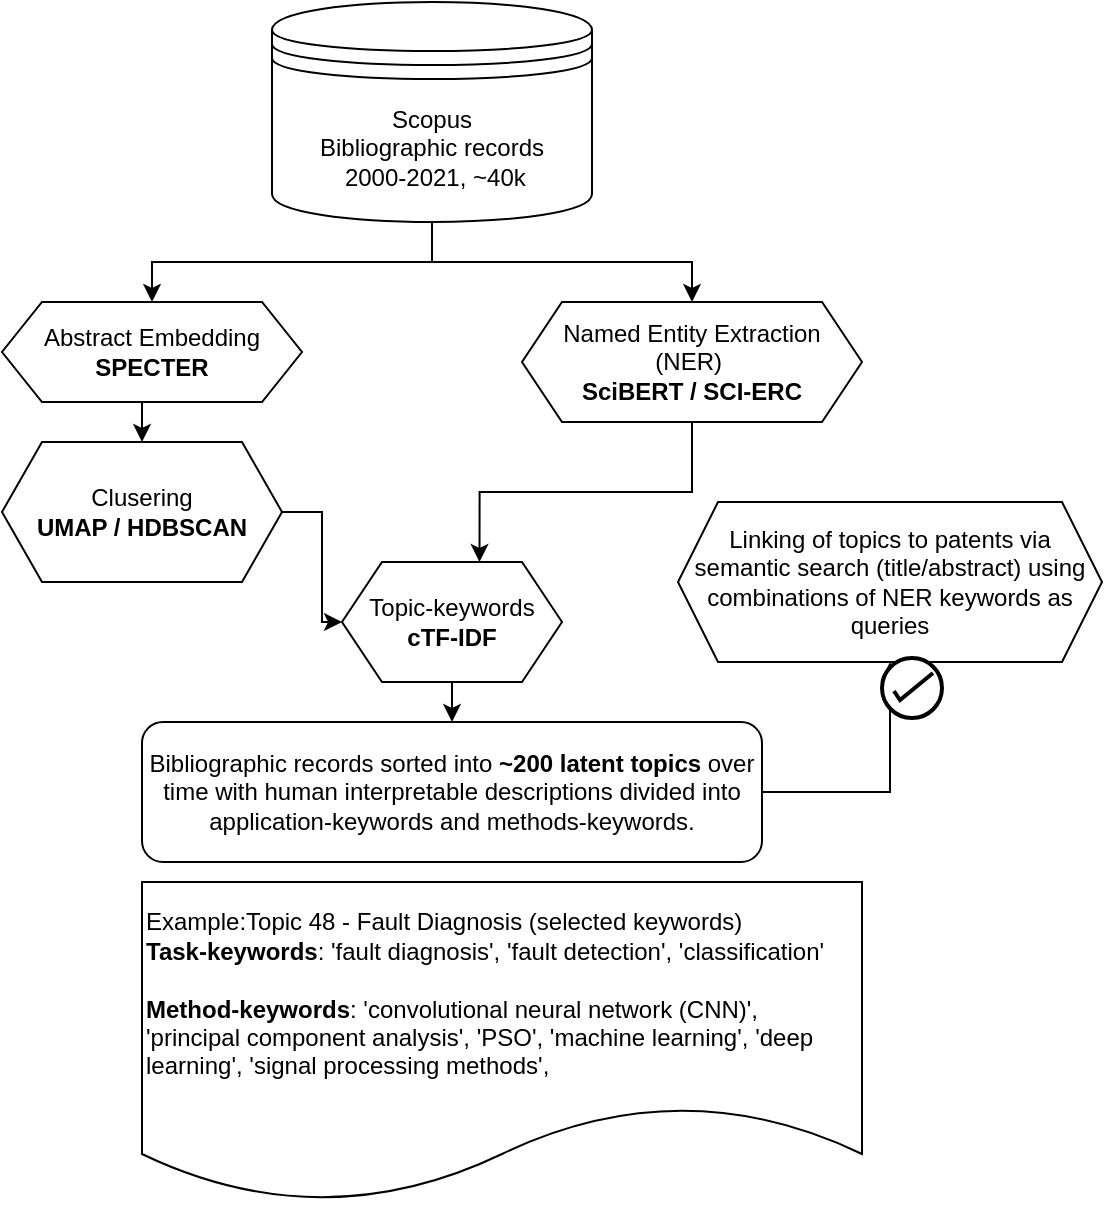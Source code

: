 <mxfile version="16.4.7" type="github"><diagram id="xmpSBvKa1lmOMdrvXbMN" name="Page-1"><mxGraphModel dx="946" dy="564" grid="1" gridSize="10" guides="1" tooltips="1" connect="1" arrows="1" fold="1" page="1" pageScale="1" pageWidth="850" pageHeight="1100" math="0" shadow="0"><root><mxCell id="0"/><mxCell id="1" parent="0"/><mxCell id="heHjXcSPuRc9zesgZTG5-9" style="edgeStyle=orthogonalEdgeStyle;rounded=0;orthogonalLoop=1;jettySize=auto;html=1;exitX=0.5;exitY=1;exitDx=0;exitDy=0;entryX=0.5;entryY=0;entryDx=0;entryDy=0;" parent="1" source="heHjXcSPuRc9zesgZTG5-2" target="heHjXcSPuRc9zesgZTG5-4" edge="1"><mxGeometry relative="1" as="geometry"/></mxCell><mxCell id="heHjXcSPuRc9zesgZTG5-10" style="edgeStyle=orthogonalEdgeStyle;rounded=0;orthogonalLoop=1;jettySize=auto;html=1;exitX=0.5;exitY=1;exitDx=0;exitDy=0;" parent="1" source="heHjXcSPuRc9zesgZTG5-2" target="heHjXcSPuRc9zesgZTG5-5" edge="1"><mxGeometry relative="1" as="geometry"/></mxCell><mxCell id="heHjXcSPuRc9zesgZTG5-2" value="Scopus&lt;br&gt;Bibliographic records&lt;br&gt;&amp;nbsp;2000-2021, ~40k" style="shape=datastore;whiteSpace=wrap;html=1;" parent="1" vertex="1"><mxGeometry x="155" y="60" width="160" height="110" as="geometry"/></mxCell><mxCell id="heHjXcSPuRc9zesgZTG5-12" style="edgeStyle=orthogonalEdgeStyle;rounded=0;orthogonalLoop=1;jettySize=auto;html=1;exitX=0.5;exitY=1;exitDx=0;exitDy=0;entryX=0.5;entryY=0;entryDx=0;entryDy=0;" parent="1" source="heHjXcSPuRc9zesgZTG5-4" target="heHjXcSPuRc9zesgZTG5-6" edge="1"><mxGeometry relative="1" as="geometry"/></mxCell><mxCell id="heHjXcSPuRc9zesgZTG5-4" value="Abstract Embedding&lt;br&gt;&lt;b&gt;SPECTER&lt;/b&gt;" style="shape=hexagon;perimeter=hexagonPerimeter2;whiteSpace=wrap;html=1;fixedSize=1;" parent="1" vertex="1"><mxGeometry x="20" y="210" width="150" height="50" as="geometry"/></mxCell><mxCell id="heHjXcSPuRc9zesgZTG5-14" style="edgeStyle=orthogonalEdgeStyle;rounded=0;orthogonalLoop=1;jettySize=auto;html=1;exitX=0.5;exitY=1;exitDx=0;exitDy=0;entryX=0.625;entryY=0;entryDx=0;entryDy=0;" parent="1" source="heHjXcSPuRc9zesgZTG5-5" target="heHjXcSPuRc9zesgZTG5-7" edge="1"><mxGeometry relative="1" as="geometry"/></mxCell><mxCell id="heHjXcSPuRc9zesgZTG5-5" value="Named Entity Extraction (NER)&amp;nbsp;&lt;br&gt;&lt;b&gt;SciBERT /&amp;nbsp;SCI-ERC&lt;/b&gt;" style="shape=hexagon;perimeter=hexagonPerimeter2;whiteSpace=wrap;html=1;fixedSize=1;" parent="1" vertex="1"><mxGeometry x="280" y="210" width="170" height="60" as="geometry"/></mxCell><mxCell id="heHjXcSPuRc9zesgZTG5-15" style="edgeStyle=orthogonalEdgeStyle;rounded=0;orthogonalLoop=1;jettySize=auto;html=1;exitX=1;exitY=0.5;exitDx=0;exitDy=0;" parent="1" source="heHjXcSPuRc9zesgZTG5-6" target="heHjXcSPuRc9zesgZTG5-7" edge="1"><mxGeometry relative="1" as="geometry"/></mxCell><mxCell id="heHjXcSPuRc9zesgZTG5-6" value="Clusering&lt;br&gt;&lt;b&gt;UMAP / HDBSCAN&lt;/b&gt;" style="shape=hexagon;perimeter=hexagonPerimeter2;whiteSpace=wrap;html=1;fixedSize=1;" parent="1" vertex="1"><mxGeometry x="20" y="280" width="140" height="70" as="geometry"/></mxCell><mxCell id="heHjXcSPuRc9zesgZTG5-17" style="edgeStyle=orthogonalEdgeStyle;rounded=0;orthogonalLoop=1;jettySize=auto;html=1;exitX=0.5;exitY=1;exitDx=0;exitDy=0;entryX=0.5;entryY=0;entryDx=0;entryDy=0;" parent="1" source="heHjXcSPuRc9zesgZTG5-7" target="heHjXcSPuRc9zesgZTG5-16" edge="1"><mxGeometry relative="1" as="geometry"/></mxCell><mxCell id="heHjXcSPuRc9zesgZTG5-7" value="Topic-keywords&lt;br&gt;&lt;b&gt;cTF-IDF&lt;/b&gt;" style="shape=hexagon;perimeter=hexagonPerimeter2;whiteSpace=wrap;html=1;fixedSize=1;" parent="1" vertex="1"><mxGeometry x="190" y="340" width="110" height="60" as="geometry"/></mxCell><mxCell id="heHjXcSPuRc9zesgZTG5-22" style="edgeStyle=orthogonalEdgeStyle;rounded=0;orthogonalLoop=1;jettySize=auto;html=1;exitX=1;exitY=0.5;exitDx=0;exitDy=0;" parent="1" source="heHjXcSPuRc9zesgZTG5-16" target="heHjXcSPuRc9zesgZTG5-19" edge="1"><mxGeometry relative="1" as="geometry"/></mxCell><mxCell id="heHjXcSPuRc9zesgZTG5-16" value="Bibliographic records sorted into&lt;b&gt; ~200 latent topics&lt;/b&gt; over time with human interpretable descriptions divided into application-keywords and methods-keywords." style="rounded=1;whiteSpace=wrap;html=1;" parent="1" vertex="1"><mxGeometry x="90" y="420" width="310" height="70" as="geometry"/></mxCell><mxCell id="heHjXcSPuRc9zesgZTG5-19" value="Linking of topics to patents via semantic search (title/abstract) using combinations of NER keywords as queries" style="shape=hexagon;perimeter=hexagonPerimeter2;whiteSpace=wrap;html=1;fixedSize=1;" parent="1" vertex="1"><mxGeometry x="358" y="310" width="212" height="80" as="geometry"/></mxCell><mxCell id="heHjXcSPuRc9zesgZTG5-20" value="" style="html=1;verticalLabelPosition=bottom;align=center;labelBackgroundColor=#ffffff;verticalAlign=top;strokeWidth=2;strokeColor=#000000;shadow=0;dashed=0;shape=mxgraph.ios7.icons.select;" parent="1" vertex="1"><mxGeometry x="460" y="388" width="30" height="30" as="geometry"/></mxCell><mxCell id="heHjXcSPuRc9zesgZTG5-38" value="Example:Topic 48 - Fault Diagnosis (selected keywords)&lt;br&gt;&lt;b&gt;Task-keywords&lt;/b&gt;:&amp;nbsp;'fault diagnosis', 'fault detection', 'classification'&lt;br&gt;&lt;br&gt;&lt;b&gt;Method-keywords&lt;/b&gt;: 'convolutional neural network (CNN)',&lt;br&gt;'principal component analysis', 'PSO', 'machine learning', 'deep learning', 'signal processing methods',&amp;nbsp;" style="shape=document;whiteSpace=wrap;html=1;boundedLbl=1;strokeColor=#000000;align=left;" parent="1" vertex="1"><mxGeometry x="90" y="500" width="360" height="160" as="geometry"/></mxCell></root></mxGraphModel></diagram></mxfile>